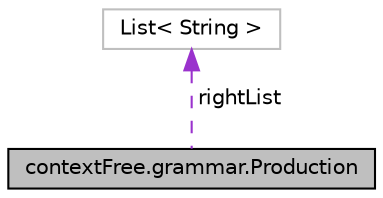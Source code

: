 digraph G
{
  edge [fontname="Helvetica",fontsize="10",labelfontname="Helvetica",labelfontsize="10"];
  node [fontname="Helvetica",fontsize="10",shape=record];
  Node1 [label="contextFree.grammar.Production",height=0.2,width=0.4,color="black", fillcolor="grey75", style="filled" fontcolor="black"];
  Node2 -> Node1 [dir="back",color="darkorchid3",fontsize="10",style="dashed",label=" rightList" ,fontname="Helvetica"];
  Node2 [label="List\< String \>",height=0.2,width=0.4,color="grey75", fillcolor="white", style="filled"];
}
